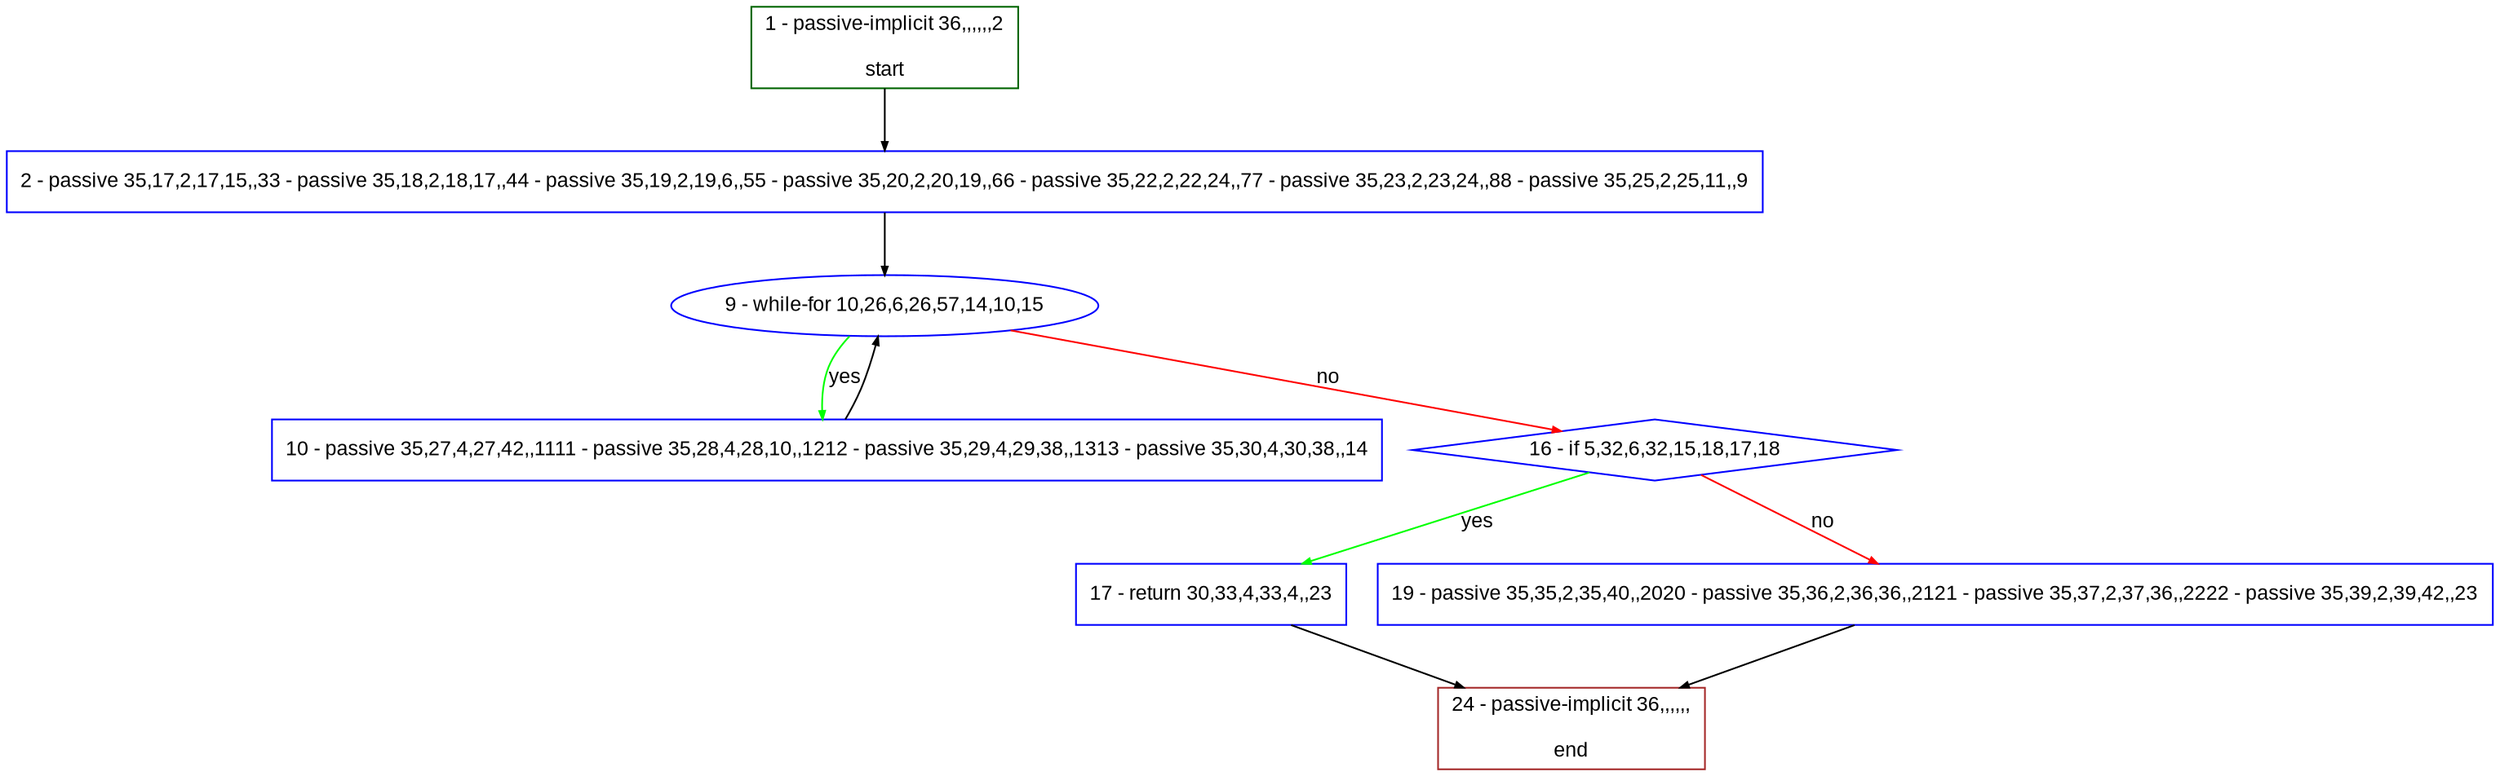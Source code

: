 digraph "" {
  graph [bgcolor="white", fillcolor="#FFFFCC", pack="true", packmode="clust", fontname="Arial", label="", fontsize="12", compound="true", style="rounded,filled"];
  node [node_initialized="no", fillcolor="white", fontname="Arial", label="", color="grey", fontsize="12", fixedsize="false", compound="true", shape="rectangle", style="filled"];
  edge [arrowtail="none", lhead="", fontcolor="black", fontname="Arial", label="", color="black", fontsize="12", arrowhead="normal", arrowsize="0.5", compound="true", ltail="", dir="forward"];
  __N1 [fillcolor="#ffffff", label="2 - passive 35,17,2,17,15,,33 - passive 35,18,2,18,17,,44 - passive 35,19,2,19,6,,55 - passive 35,20,2,20,19,,66 - passive 35,22,2,22,24,,77 - passive 35,23,2,23,24,,88 - passive 35,25,2,25,11,,9", color="#0000ff", shape="box", style="filled"];
  __N2 [fillcolor="#ffffff", label="1 - passive-implicit 36,,,,,,2\n\nstart", color="#006400", shape="box", style="filled"];
  __N3 [fillcolor="#ffffff", label="9 - while-for 10,26,6,26,57,14,10,15", color="#0000ff", shape="oval", style="filled"];
  __N4 [fillcolor="#ffffff", label="10 - passive 35,27,4,27,42,,1111 - passive 35,28,4,28,10,,1212 - passive 35,29,4,29,38,,1313 - passive 35,30,4,30,38,,14", color="#0000ff", shape="box", style="filled"];
  __N5 [fillcolor="#ffffff", label="16 - if 5,32,6,32,15,18,17,18", color="#0000ff", shape="diamond", style="filled"];
  __N6 [fillcolor="#ffffff", label="17 - return 30,33,4,33,4,,23", color="#0000ff", shape="box", style="filled"];
  __N7 [fillcolor="#ffffff", label="19 - passive 35,35,2,35,40,,2020 - passive 35,36,2,36,36,,2121 - passive 35,37,2,37,36,,2222 - passive 35,39,2,39,42,,23", color="#0000ff", shape="box", style="filled"];
  __N8 [fillcolor="#ffffff", label="24 - passive-implicit 36,,,,,,\n\nend", color="#a52a2a", shape="box", style="filled"];
  __N2 -> __N1 [arrowtail="none", color="#000000", label="", arrowhead="normal", dir="forward"];
  __N1 -> __N3 [arrowtail="none", color="#000000", label="", arrowhead="normal", dir="forward"];
  __N3 -> __N4 [arrowtail="none", color="#00ff00", label="yes", arrowhead="normal", dir="forward"];
  __N4 -> __N3 [arrowtail="none", color="#000000", label="", arrowhead="normal", dir="forward"];
  __N3 -> __N5 [arrowtail="none", color="#ff0000", label="no", arrowhead="normal", dir="forward"];
  __N5 -> __N6 [arrowtail="none", color="#00ff00", label="yes", arrowhead="normal", dir="forward"];
  __N5 -> __N7 [arrowtail="none", color="#ff0000", label="no", arrowhead="normal", dir="forward"];
  __N6 -> __N8 [arrowtail="none", color="#000000", label="", arrowhead="normal", dir="forward"];
  __N7 -> __N8 [arrowtail="none", color="#000000", label="", arrowhead="normal", dir="forward"];
}
